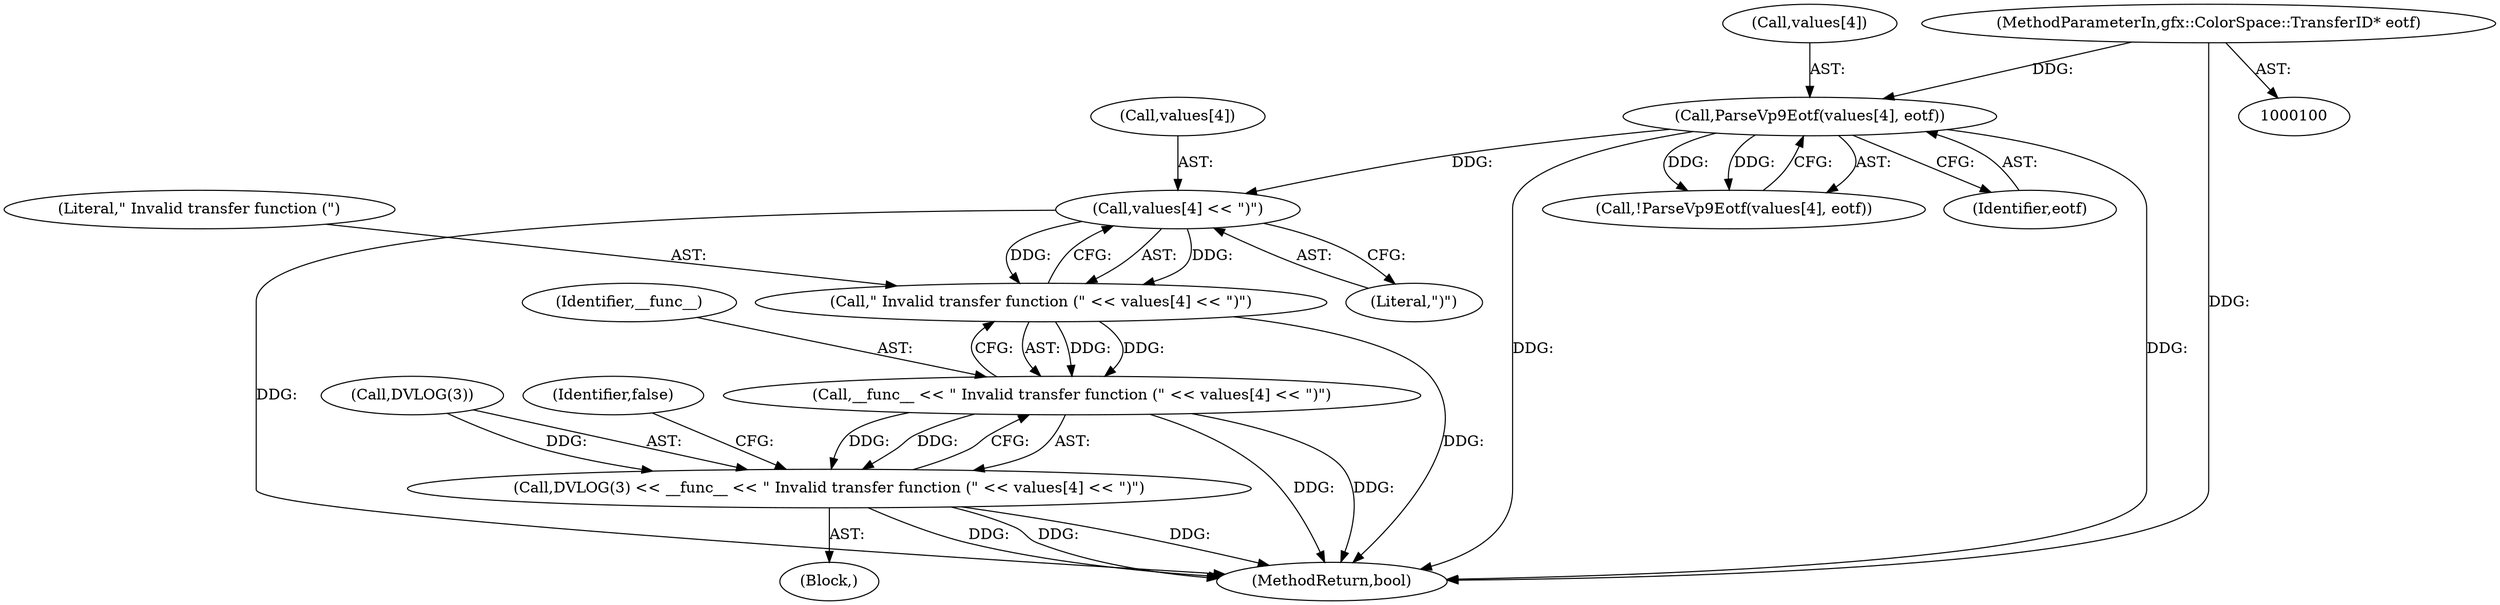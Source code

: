 digraph "0_Chrome_2fb4f2c9c461551d43fdfa28ef4c960da81a47dd_6@array" {
"1000396" [label="(Call,values[4] << \")\")"];
"1000383" [label="(Call,ParseVp9Eotf(values[4], eotf))"];
"1000104" [label="(MethodParameterIn,gfx::ColorSpace::TransferID* eotf)"];
"1000394" [label="(Call,\" Invalid transfer function (\" << values[4] << \")\")"];
"1000392" [label="(Call,__func__ << \" Invalid transfer function (\" << values[4] << \")\")"];
"1000389" [label="(Call,DVLOG(3) << __func__ << \" Invalid transfer function (\" << values[4] << \")\")"];
"1000402" [label="(Identifier,false)"];
"1000383" [label="(Call,ParseVp9Eotf(values[4], eotf))"];
"1000389" [label="(Call,DVLOG(3) << __func__ << \" Invalid transfer function (\" << values[4] << \")\")"];
"1000390" [label="(Call,DVLOG(3))"];
"1000396" [label="(Call,values[4] << \")\")"];
"1000393" [label="(Identifier,__func__)"];
"1000104" [label="(MethodParameterIn,gfx::ColorSpace::TransferID* eotf)"];
"1000392" [label="(Call,__func__ << \" Invalid transfer function (\" << values[4] << \")\")"];
"1000395" [label="(Literal,\" Invalid transfer function (\")"];
"1000397" [label="(Call,values[4])"];
"1000394" [label="(Call,\" Invalid transfer function (\" << values[4] << \")\")"];
"1000500" [label="(MethodReturn,bool)"];
"1000382" [label="(Call,!ParseVp9Eotf(values[4], eotf))"];
"1000387" [label="(Identifier,eotf)"];
"1000384" [label="(Call,values[4])"];
"1000388" [label="(Block,)"];
"1000400" [label="(Literal,\")\")"];
"1000396" -> "1000394"  [label="AST: "];
"1000396" -> "1000400"  [label="CFG: "];
"1000397" -> "1000396"  [label="AST: "];
"1000400" -> "1000396"  [label="AST: "];
"1000394" -> "1000396"  [label="CFG: "];
"1000396" -> "1000500"  [label="DDG: "];
"1000396" -> "1000394"  [label="DDG: "];
"1000396" -> "1000394"  [label="DDG: "];
"1000383" -> "1000396"  [label="DDG: "];
"1000383" -> "1000382"  [label="AST: "];
"1000383" -> "1000387"  [label="CFG: "];
"1000384" -> "1000383"  [label="AST: "];
"1000387" -> "1000383"  [label="AST: "];
"1000382" -> "1000383"  [label="CFG: "];
"1000383" -> "1000500"  [label="DDG: "];
"1000383" -> "1000500"  [label="DDG: "];
"1000383" -> "1000382"  [label="DDG: "];
"1000383" -> "1000382"  [label="DDG: "];
"1000104" -> "1000383"  [label="DDG: "];
"1000104" -> "1000100"  [label="AST: "];
"1000104" -> "1000500"  [label="DDG: "];
"1000394" -> "1000392"  [label="AST: "];
"1000395" -> "1000394"  [label="AST: "];
"1000392" -> "1000394"  [label="CFG: "];
"1000394" -> "1000500"  [label="DDG: "];
"1000394" -> "1000392"  [label="DDG: "];
"1000394" -> "1000392"  [label="DDG: "];
"1000392" -> "1000389"  [label="AST: "];
"1000393" -> "1000392"  [label="AST: "];
"1000389" -> "1000392"  [label="CFG: "];
"1000392" -> "1000500"  [label="DDG: "];
"1000392" -> "1000500"  [label="DDG: "];
"1000392" -> "1000389"  [label="DDG: "];
"1000392" -> "1000389"  [label="DDG: "];
"1000389" -> "1000388"  [label="AST: "];
"1000390" -> "1000389"  [label="AST: "];
"1000402" -> "1000389"  [label="CFG: "];
"1000389" -> "1000500"  [label="DDG: "];
"1000389" -> "1000500"  [label="DDG: "];
"1000389" -> "1000500"  [label="DDG: "];
"1000390" -> "1000389"  [label="DDG: "];
}
